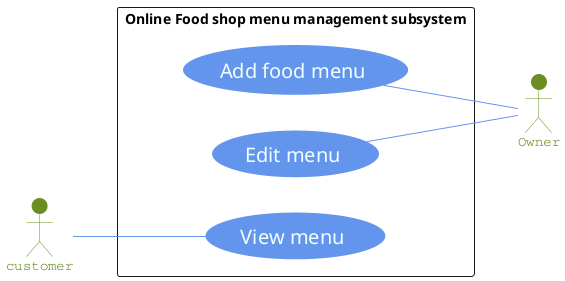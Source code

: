 @startuml foodshop-diagram-2

left to right direction
skinparam packageStyle rectangle
skinparam Shadowing false
skinparam actor {
    BorderColor OliveDrab
    FontName Courier
    FontColor OliveDrab
    BackgroundColor OliveDrab
}

' skinparam linetype ortho
skinparam usecase {
    BackgroundColor CornflowerBlue
    BorderColor CornflowerBlue
    FontColor Azure
    FontSize 20

    ArrowColor CornflowerBlue
}

actor customer
actor Owner

rectangle "Online Food shop menu management subsystem"{
    (Add food menu) -- Owner
    (Edit menu) -- Owner
    customer -- (View menu)
}
@enduml